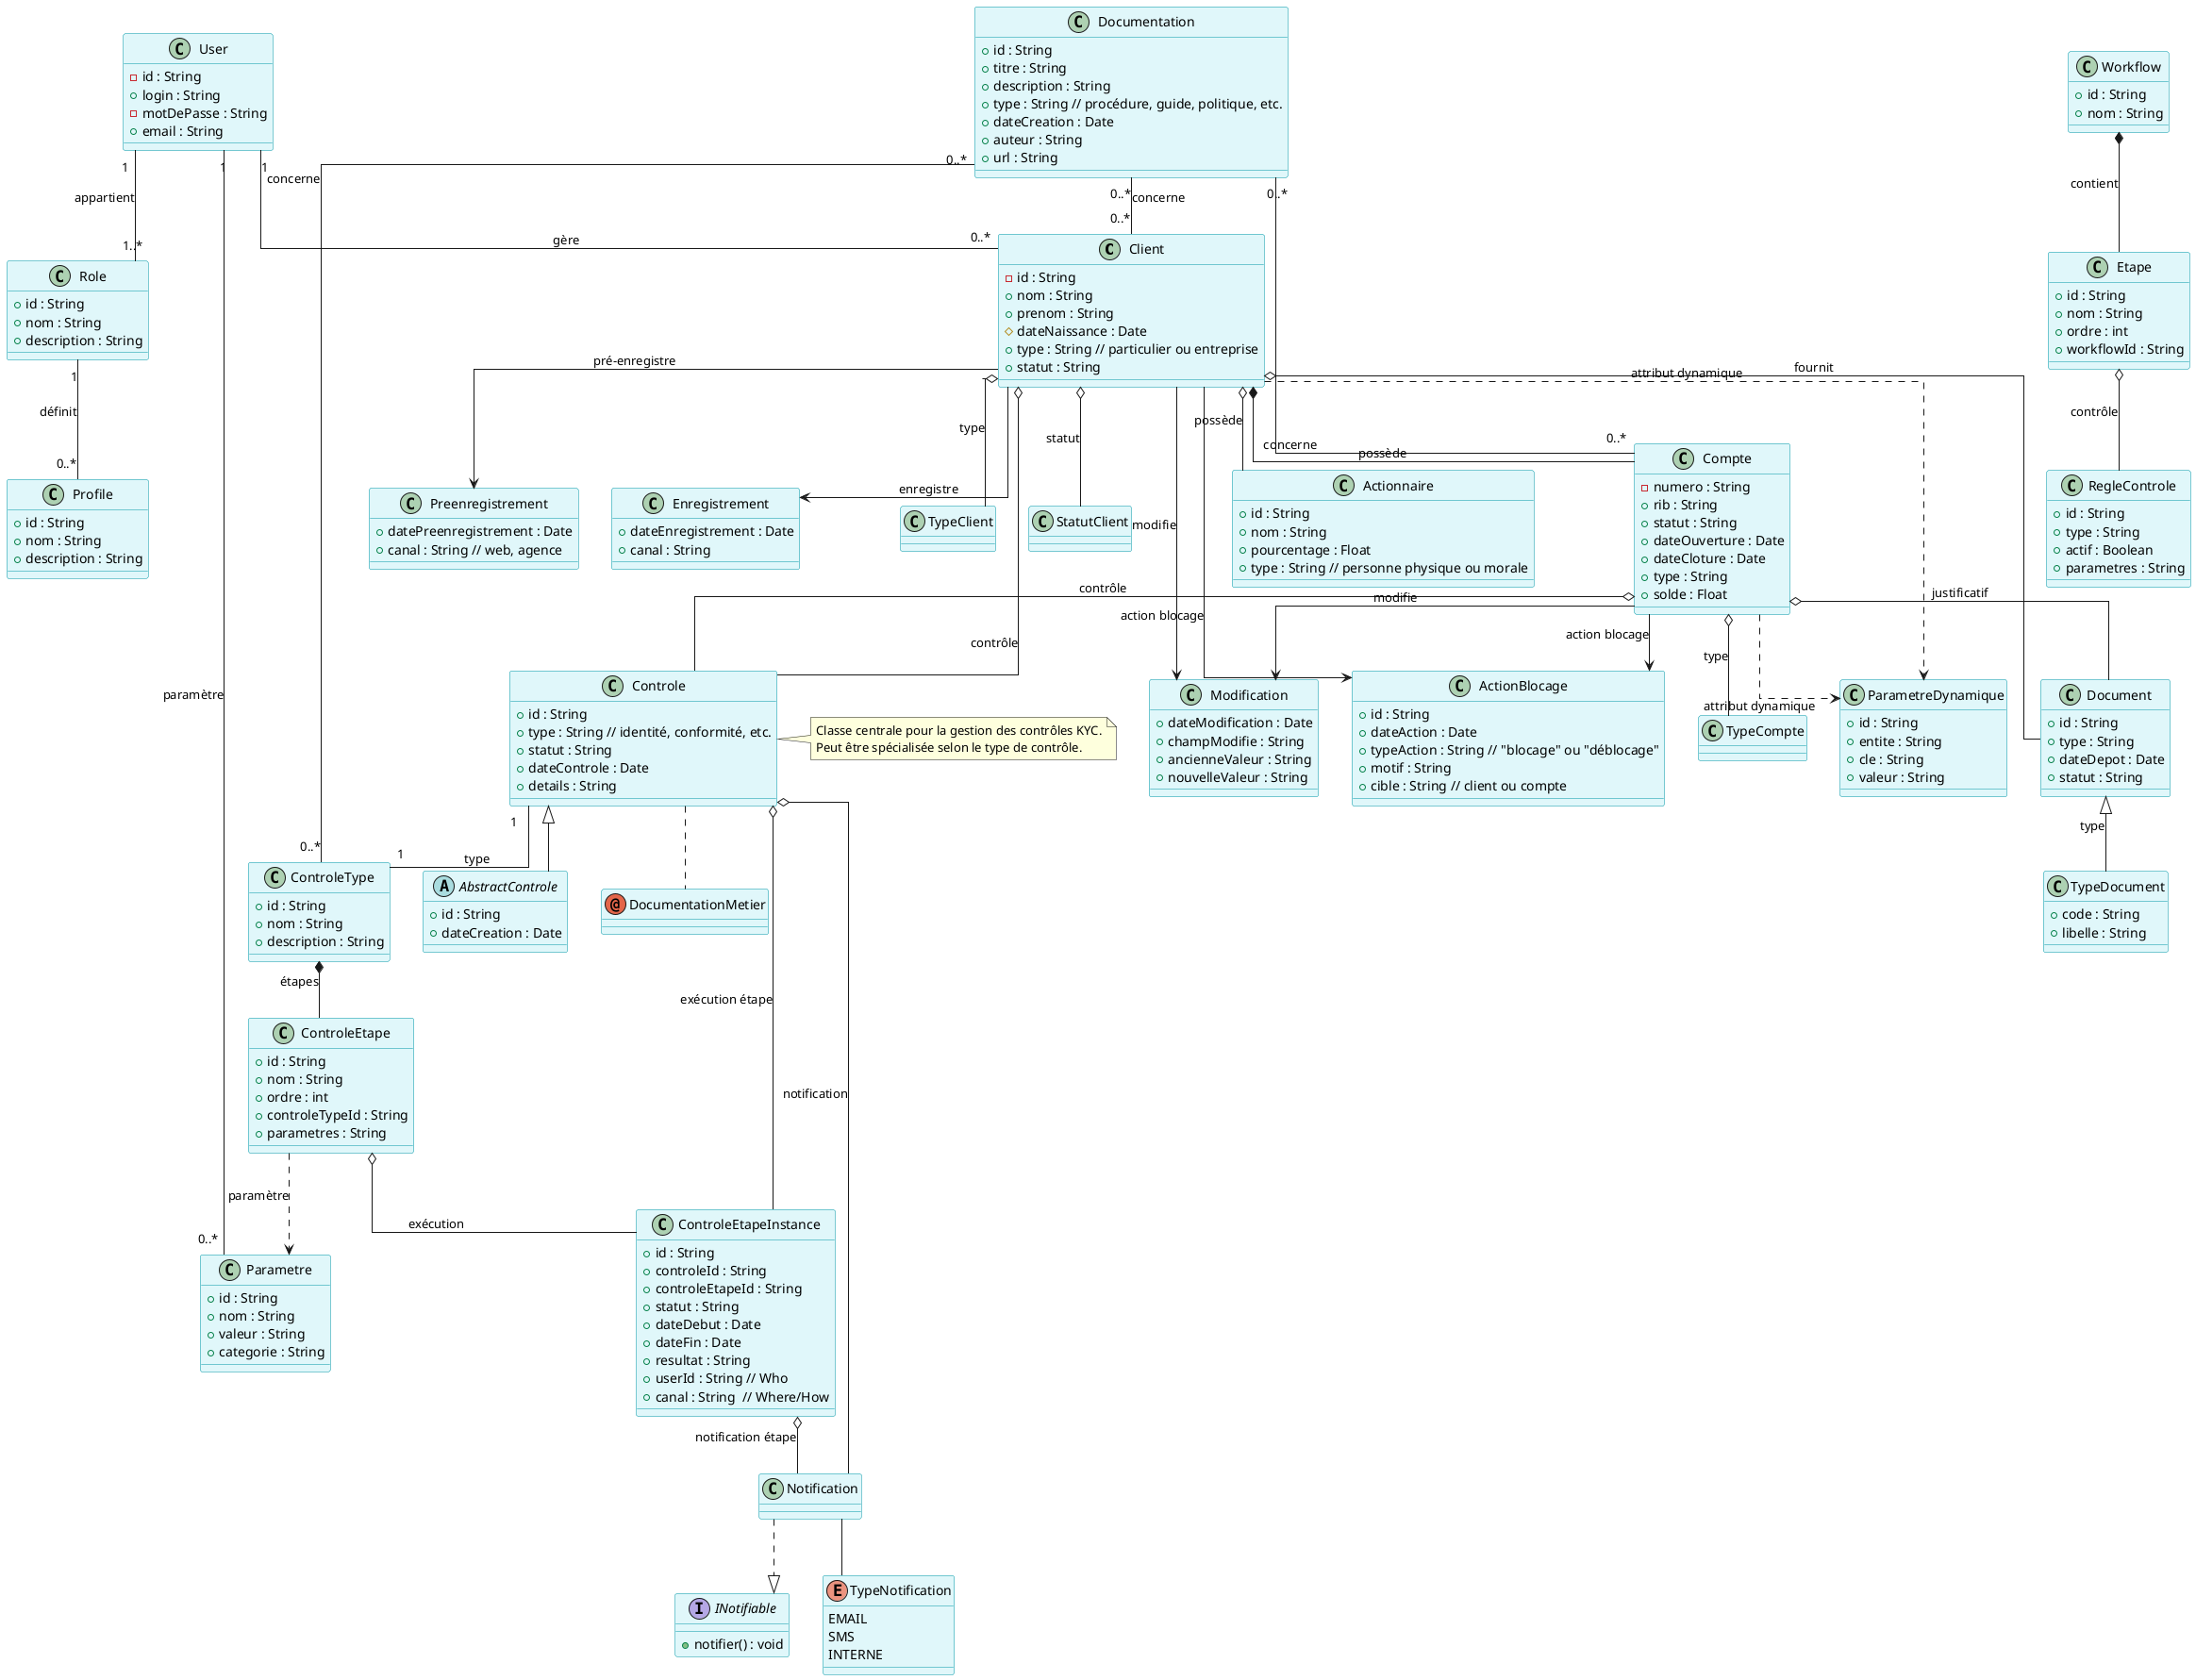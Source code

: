 @startuml DiagrammeClasseGeneralKYC
skinparam class {
    BackgroundColor #E0F7FA
    BorderColor #0097A7
}
skinparam linetype ortho

' --- Entités principales ---
class Client {
    -id : String
    +nom : String
    +prenom : String
    #dateNaissance : Date
    +type : String // particulier ou entreprise
    +statut : String
}

class Compte {
    -numero : String
    +rib : String
    +statut : String
    +dateOuverture : Date
    +dateCloture : Date
    +type : String
    +solde : Float
}

class Document {
    +id : String
    +type : String
    +dateDepot : Date
    +statut : String
}

class Actionnaire {
    +id : String
    +nom : String
    +pourcentage : Float
    +type : String // personne physique ou morale
}

' --- Utilisateurs, rôles et profils ---
class User {
    -id : String
    +login : String
    -motDePasse : String
    +email : String
}

class Role {
    +id : String
    +nom : String
    +description : String
}

class Profile {
    +id : String
    +nom : String
    +description : String
}

User "1" -- "1..*" Role : appartient 
Role "1" -- "0..*" Profile : définit 
User "1" -- "0..*" Client : gère 
User "1" -- "0..*" Parametre : paramètre 

' --- Paramétrage & Workflow ---
class Parametre {
    +id : String
    +nom : String
    +valeur : String
    +categorie : String
}

class TypeDocument {
    +code : String
    +libelle : String
}

class Workflow {
    +id : String
    +nom : String
}

class Etape {
    +id : String
    +nom : String
    +ordre : int
    +workflowId : String
}

class RegleControle {
    +id : String
    +type : String
    +actif : Boolean
    +parametres : String
}

class ParametreDynamique {
    +id : String
    +entite : String
    +cle : String
    +valeur : String
}

' --- Opérations/Services ---
class Preenregistrement {
    +datePreenregistrement : Date
    +canal : String // web, agence
}

class Enregistrement {
    +dateEnregistrement : Date
    +canal : String
}

class Modification {
    +dateModification : Date
    +champModifie : String
    +ancienneValeur : String
    +nouvelleValeur : String
}

' Fusion Blocage & Déblocage
class ActionBlocage {
    +id : String
    +dateAction : Date
    +typeAction : String // "blocage" ou "déblocage"
    +motif : String
    +cible : String // client ou compte
}

' --- Contrôles (fusion possible) ---
class Controle {
    +id : String
    +type : String // identité, conformité, etc.
    +statut : String
    +dateControle : Date
    +details : String
}

' --- Contrôle paramétrable et étapes dynamiques ---
class ControleType {
    +id : String
    +nom : String
    +description : String
}

class ControleEtape {
    +id : String
    +nom : String 
    +ordre : int
    +controleTypeId : String
    +parametres : String
}

class ControleEtapeInstance {
    +id : String
    +controleId : String
    +controleEtapeId : String
    +statut : String
    +dateDebut : Date
    +dateFin : Date
    +resultat : String
    +userId : String // Who
    +canal : String  // Where/How
}

' --- Gestion documentaire ---
class Documentation {
    +id : String
    +titre : String
    +description : String
    +type : String // procédure, guide, politique, etc.
    +dateCreation : Date
    +auteur : String
    +url : String
}

' --- Lien entre Documentation et les entités concernées ---
Documentation "0..*" -- "0..*" Client : concerne 
Documentation "0..*" -- "0..*" Compte : concerne 
Documentation "0..*" -- "0..*" ControleType : concerne 

' --- Relations principales (avec types UML) ---
Client *-- Compte : possède                 
Client o-- Actionnaire : possède          
Compte o-- TypeCompte : type               
Client o-- TypeClient : type 
Compte o-- Document : justificatif 
Client o-- Document : fournit 
Compte o-- Controle : contrôle 
Client o-- Controle : contrôle 

' --- Héritage (exemple) ---
Document <|-- TypeDocument : type

' --- Dépendances (faibles) ---
Client ..> ParametreDynamique : attribut dynamique 
Compte ..> ParametreDynamique : attribut dynamique 

' --- Dépendances fortes (utilisation) ---
Client --> Preenregistrement : pré-enregistre 
Client --> Enregistrement : enregistre 
Client --> Modification : modifie 
Client --> ActionBlocage : action blocage 
Compte --> Modification : modifie 
Compte --> ActionBlocage : action blocage 

' --- Paramétrage & workflow ---
Workflow *-- Etape : contient 
Etape o-- RegleControle : contrôle 

' --- Contrôle paramétrable ---
Controle "1" -- "1" ControleType : type 
ControleType *-- ControleEtape : étapes 
Controle o-- ControleEtapeInstance : exécution étape 
ControleEtape o-- ControleEtapeInstance : exécution 
ControleEtape ..> Parametre : paramètre 

' --- Notifications ---
Controle o-- Notification : notification 
ControleEtapeInstance o-- Notification : notification étape 

' --- Statut du client ---
Client o-- StatutClient : statut            

' Exemple : notification lors d'un changement de statut, d'une étape validée, etc.

abstract class AbstractControle {
    +id : String
    +dateCreation : Date
}

interface INotifiable {
    +notifier() : void
}

enum TypeNotification {
    EMAIL
    SMS
    INTERNE
}

annotation DocumentationMetier

Controle <|-- AbstractControle
Notification ..|> INotifiable
Notification -- TypeNotification
Controle .. DocumentationMetier

note right of Controle
    Classe centrale pour la gestion des contrôles KYC.
    Peut être spécialisée selon le type de contrôle.
end note
@enduml
